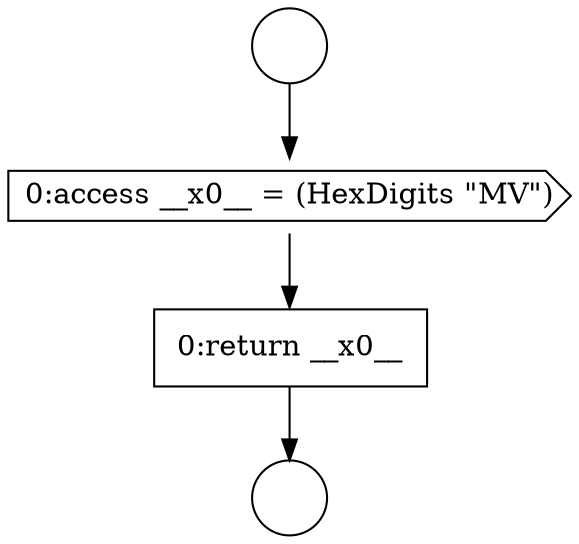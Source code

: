 digraph {
  node12470 [shape=circle label=" " color="black" fillcolor="white" style=filled]
  node12472 [shape=cds, label=<<font color="black">0:access __x0__ = (HexDigits &quot;MV&quot;)</font>> color="black" fillcolor="white" style=filled]
  node12473 [shape=none, margin=0, label=<<font color="black">
    <table border="0" cellborder="1" cellspacing="0" cellpadding="10">
      <tr><td align="left">0:return __x0__</td></tr>
    </table>
  </font>> color="black" fillcolor="white" style=filled]
  node12471 [shape=circle label=" " color="black" fillcolor="white" style=filled]
  node12470 -> node12472 [ color="black"]
  node12472 -> node12473 [ color="black"]
  node12473 -> node12471 [ color="black"]
}
